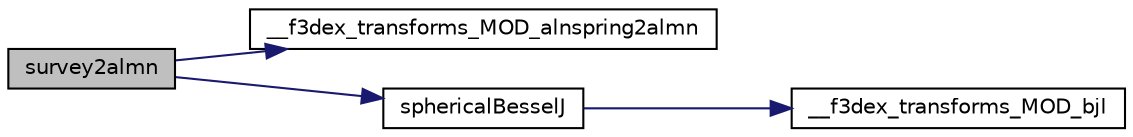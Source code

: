 digraph G
{
  edge [fontname="Helvetica",fontsize="10",labelfontname="Helvetica",labelfontsize="10"];
  node [fontname="Helvetica",fontsize="10",shape=record];
  rankdir=LR;
  Node1 [label="survey2almn",height=0.2,width=0.4,color="black", fillcolor="grey75", style="filled" fontcolor="black"];
  Node1 -> Node2 [color="midnightblue",fontsize="10",style="solid",fontname="Helvetica"];
  Node2 [label="__f3dex_transforms_MOD_alnspring2almn",height=0.2,width=0.4,color="black", fillcolor="white", style="filled",URL="$almn__survey__tools_8h.html#a1f981e4e6ee71554adbd1879e44875e4"];
  Node1 -> Node3 [color="midnightblue",fontsize="10",style="solid",fontname="Helvetica"];
  Node3 [label="sphericalBesselJ",height=0.2,width=0.4,color="black", fillcolor="white", style="filled",URL="$sbtools_8cpp.html#a59592d47006c78f79e11ae10d9df5760"];
  Node3 -> Node4 [color="midnightblue",fontsize="10",style="solid",fontname="Helvetica"];
  Node4 [label="__f3dex_transforms_MOD_bjl",height=0.2,width=0.4,color="black", fillcolor="white", style="filled",URL="$sbtools_8h.html#a1c1234e193b7123b6b9b55f97a395aea"];
}
